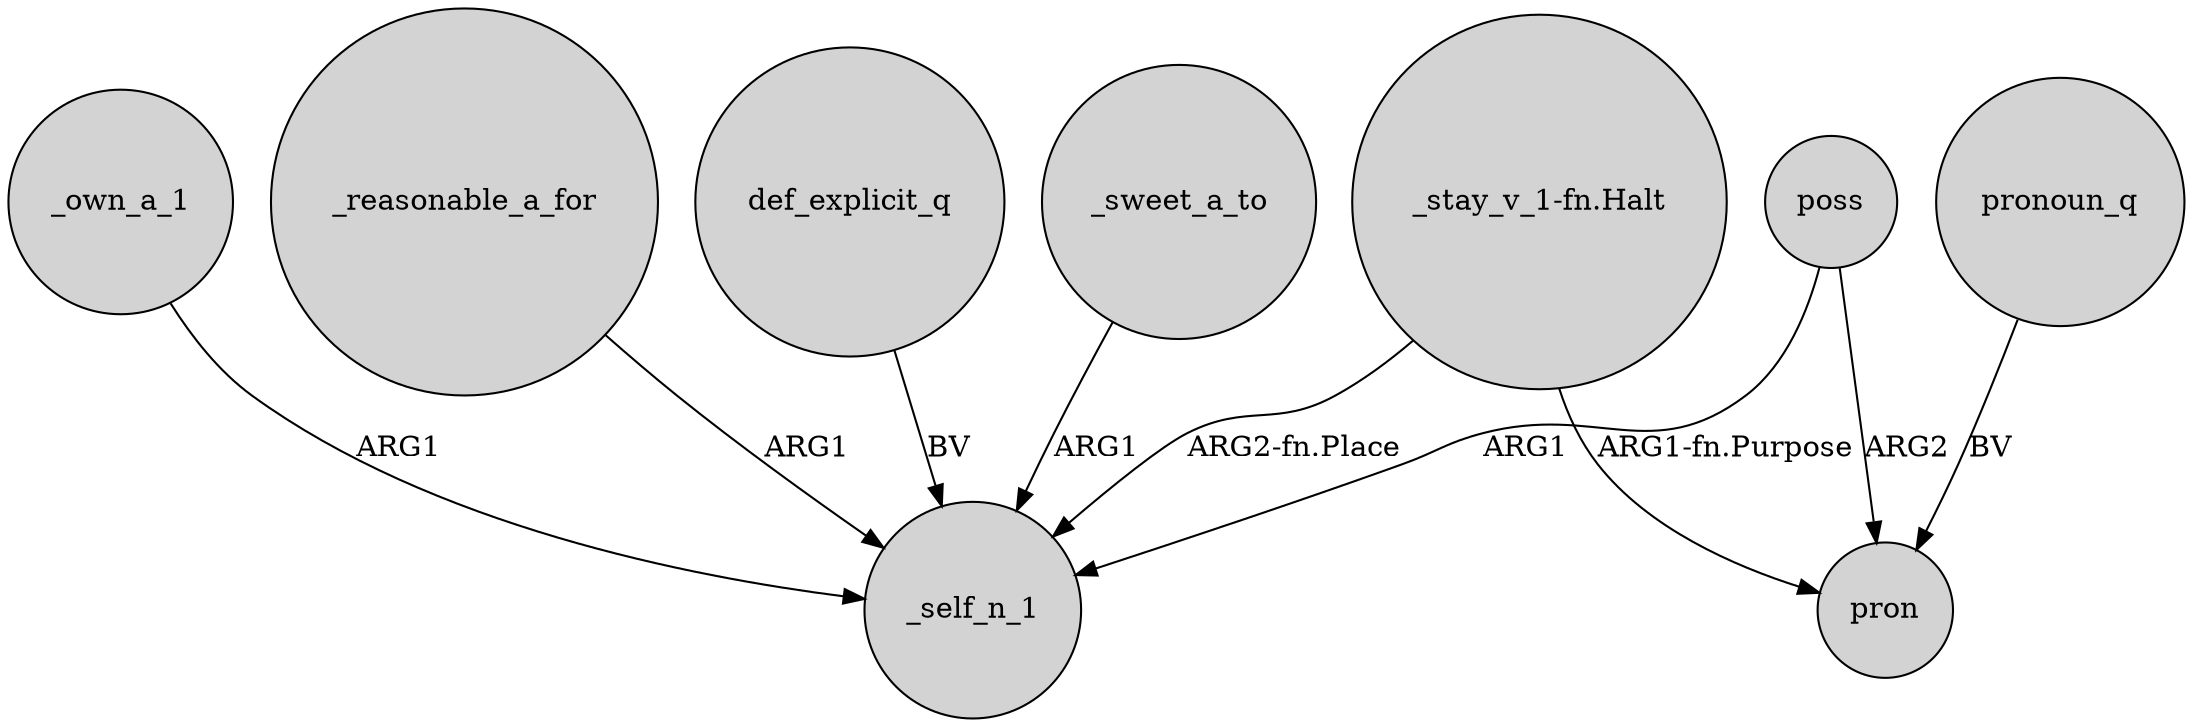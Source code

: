 digraph {
	node [shape=circle style=filled]
	"_stay_v_1-fn.Halt" -> _self_n_1 [label="ARG2-fn.Place"]
	_sweet_a_to -> _self_n_1 [label=ARG1]
	"_stay_v_1-fn.Halt" -> pron [label="ARG1-fn.Purpose"]
	def_explicit_q -> _self_n_1 [label=BV]
	_reasonable_a_for -> _self_n_1 [label=ARG1]
	poss -> _self_n_1 [label=ARG1]
	_own_a_1 -> _self_n_1 [label=ARG1]
	pronoun_q -> pron [label=BV]
	poss -> pron [label=ARG2]
}
